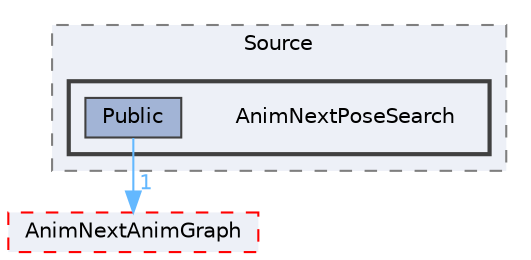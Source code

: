digraph "AnimNextPoseSearch"
{
 // INTERACTIVE_SVG=YES
 // LATEX_PDF_SIZE
  bgcolor="transparent";
  edge [fontname=Helvetica,fontsize=10,labelfontname=Helvetica,labelfontsize=10];
  node [fontname=Helvetica,fontsize=10,shape=box,height=0.2,width=0.4];
  compound=true
  subgraph clusterdir_ca4ea9d41ce6a24649d777a43746dba8 {
    graph [ bgcolor="#edf0f7", pencolor="grey50", label="Source", fontname=Helvetica,fontsize=10 style="filled,dashed", URL="dir_ca4ea9d41ce6a24649d777a43746dba8.html",tooltip=""]
  subgraph clusterdir_4e22fe90860cb49c23b1bb18e8acc1e1 {
    graph [ bgcolor="#edf0f7", pencolor="grey25", label="", fontname=Helvetica,fontsize=10 style="filled,bold", URL="dir_4e22fe90860cb49c23b1bb18e8acc1e1.html",tooltip=""]
    dir_4e22fe90860cb49c23b1bb18e8acc1e1 [shape=plaintext, label="AnimNextPoseSearch"];
  dir_9e6172d67739b669e86230c3f8b70557 [label="Public", fillcolor="#a2b4d6", color="grey25", style="filled", URL="dir_9e6172d67739b669e86230c3f8b70557.html",tooltip=""];
  }
  }
  dir_810494446f570897aa4f80899db095f4 [label="AnimNextAnimGraph", fillcolor="#edf0f7", color="red", style="filled,dashed", URL="dir_810494446f570897aa4f80899db095f4.html",tooltip=""];
  dir_9e6172d67739b669e86230c3f8b70557->dir_810494446f570897aa4f80899db095f4 [headlabel="1", labeldistance=1.5 headhref="dir_000789_000044.html" href="dir_000789_000044.html" color="steelblue1" fontcolor="steelblue1"];
}
